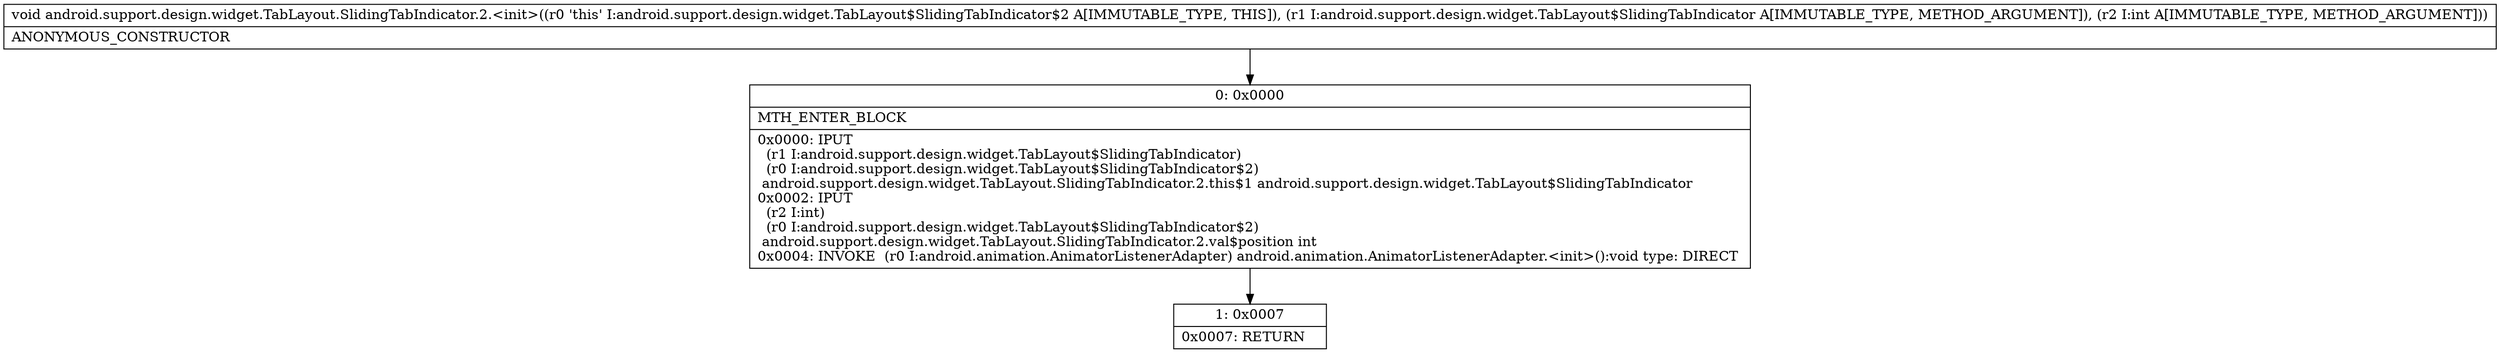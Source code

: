 digraph "CFG forandroid.support.design.widget.TabLayout.SlidingTabIndicator.2.\<init\>(Landroid\/support\/design\/widget\/TabLayout$SlidingTabIndicator;I)V" {
Node_0 [shape=record,label="{0\:\ 0x0000|MTH_ENTER_BLOCK\l|0x0000: IPUT  \l  (r1 I:android.support.design.widget.TabLayout$SlidingTabIndicator)\l  (r0 I:android.support.design.widget.TabLayout$SlidingTabIndicator$2)\l android.support.design.widget.TabLayout.SlidingTabIndicator.2.this$1 android.support.design.widget.TabLayout$SlidingTabIndicator \l0x0002: IPUT  \l  (r2 I:int)\l  (r0 I:android.support.design.widget.TabLayout$SlidingTabIndicator$2)\l android.support.design.widget.TabLayout.SlidingTabIndicator.2.val$position int \l0x0004: INVOKE  (r0 I:android.animation.AnimatorListenerAdapter) android.animation.AnimatorListenerAdapter.\<init\>():void type: DIRECT \l}"];
Node_1 [shape=record,label="{1\:\ 0x0007|0x0007: RETURN   \l}"];
MethodNode[shape=record,label="{void android.support.design.widget.TabLayout.SlidingTabIndicator.2.\<init\>((r0 'this' I:android.support.design.widget.TabLayout$SlidingTabIndicator$2 A[IMMUTABLE_TYPE, THIS]), (r1 I:android.support.design.widget.TabLayout$SlidingTabIndicator A[IMMUTABLE_TYPE, METHOD_ARGUMENT]), (r2 I:int A[IMMUTABLE_TYPE, METHOD_ARGUMENT]))  | ANONYMOUS_CONSTRUCTOR\l}"];
MethodNode -> Node_0;
Node_0 -> Node_1;
}

